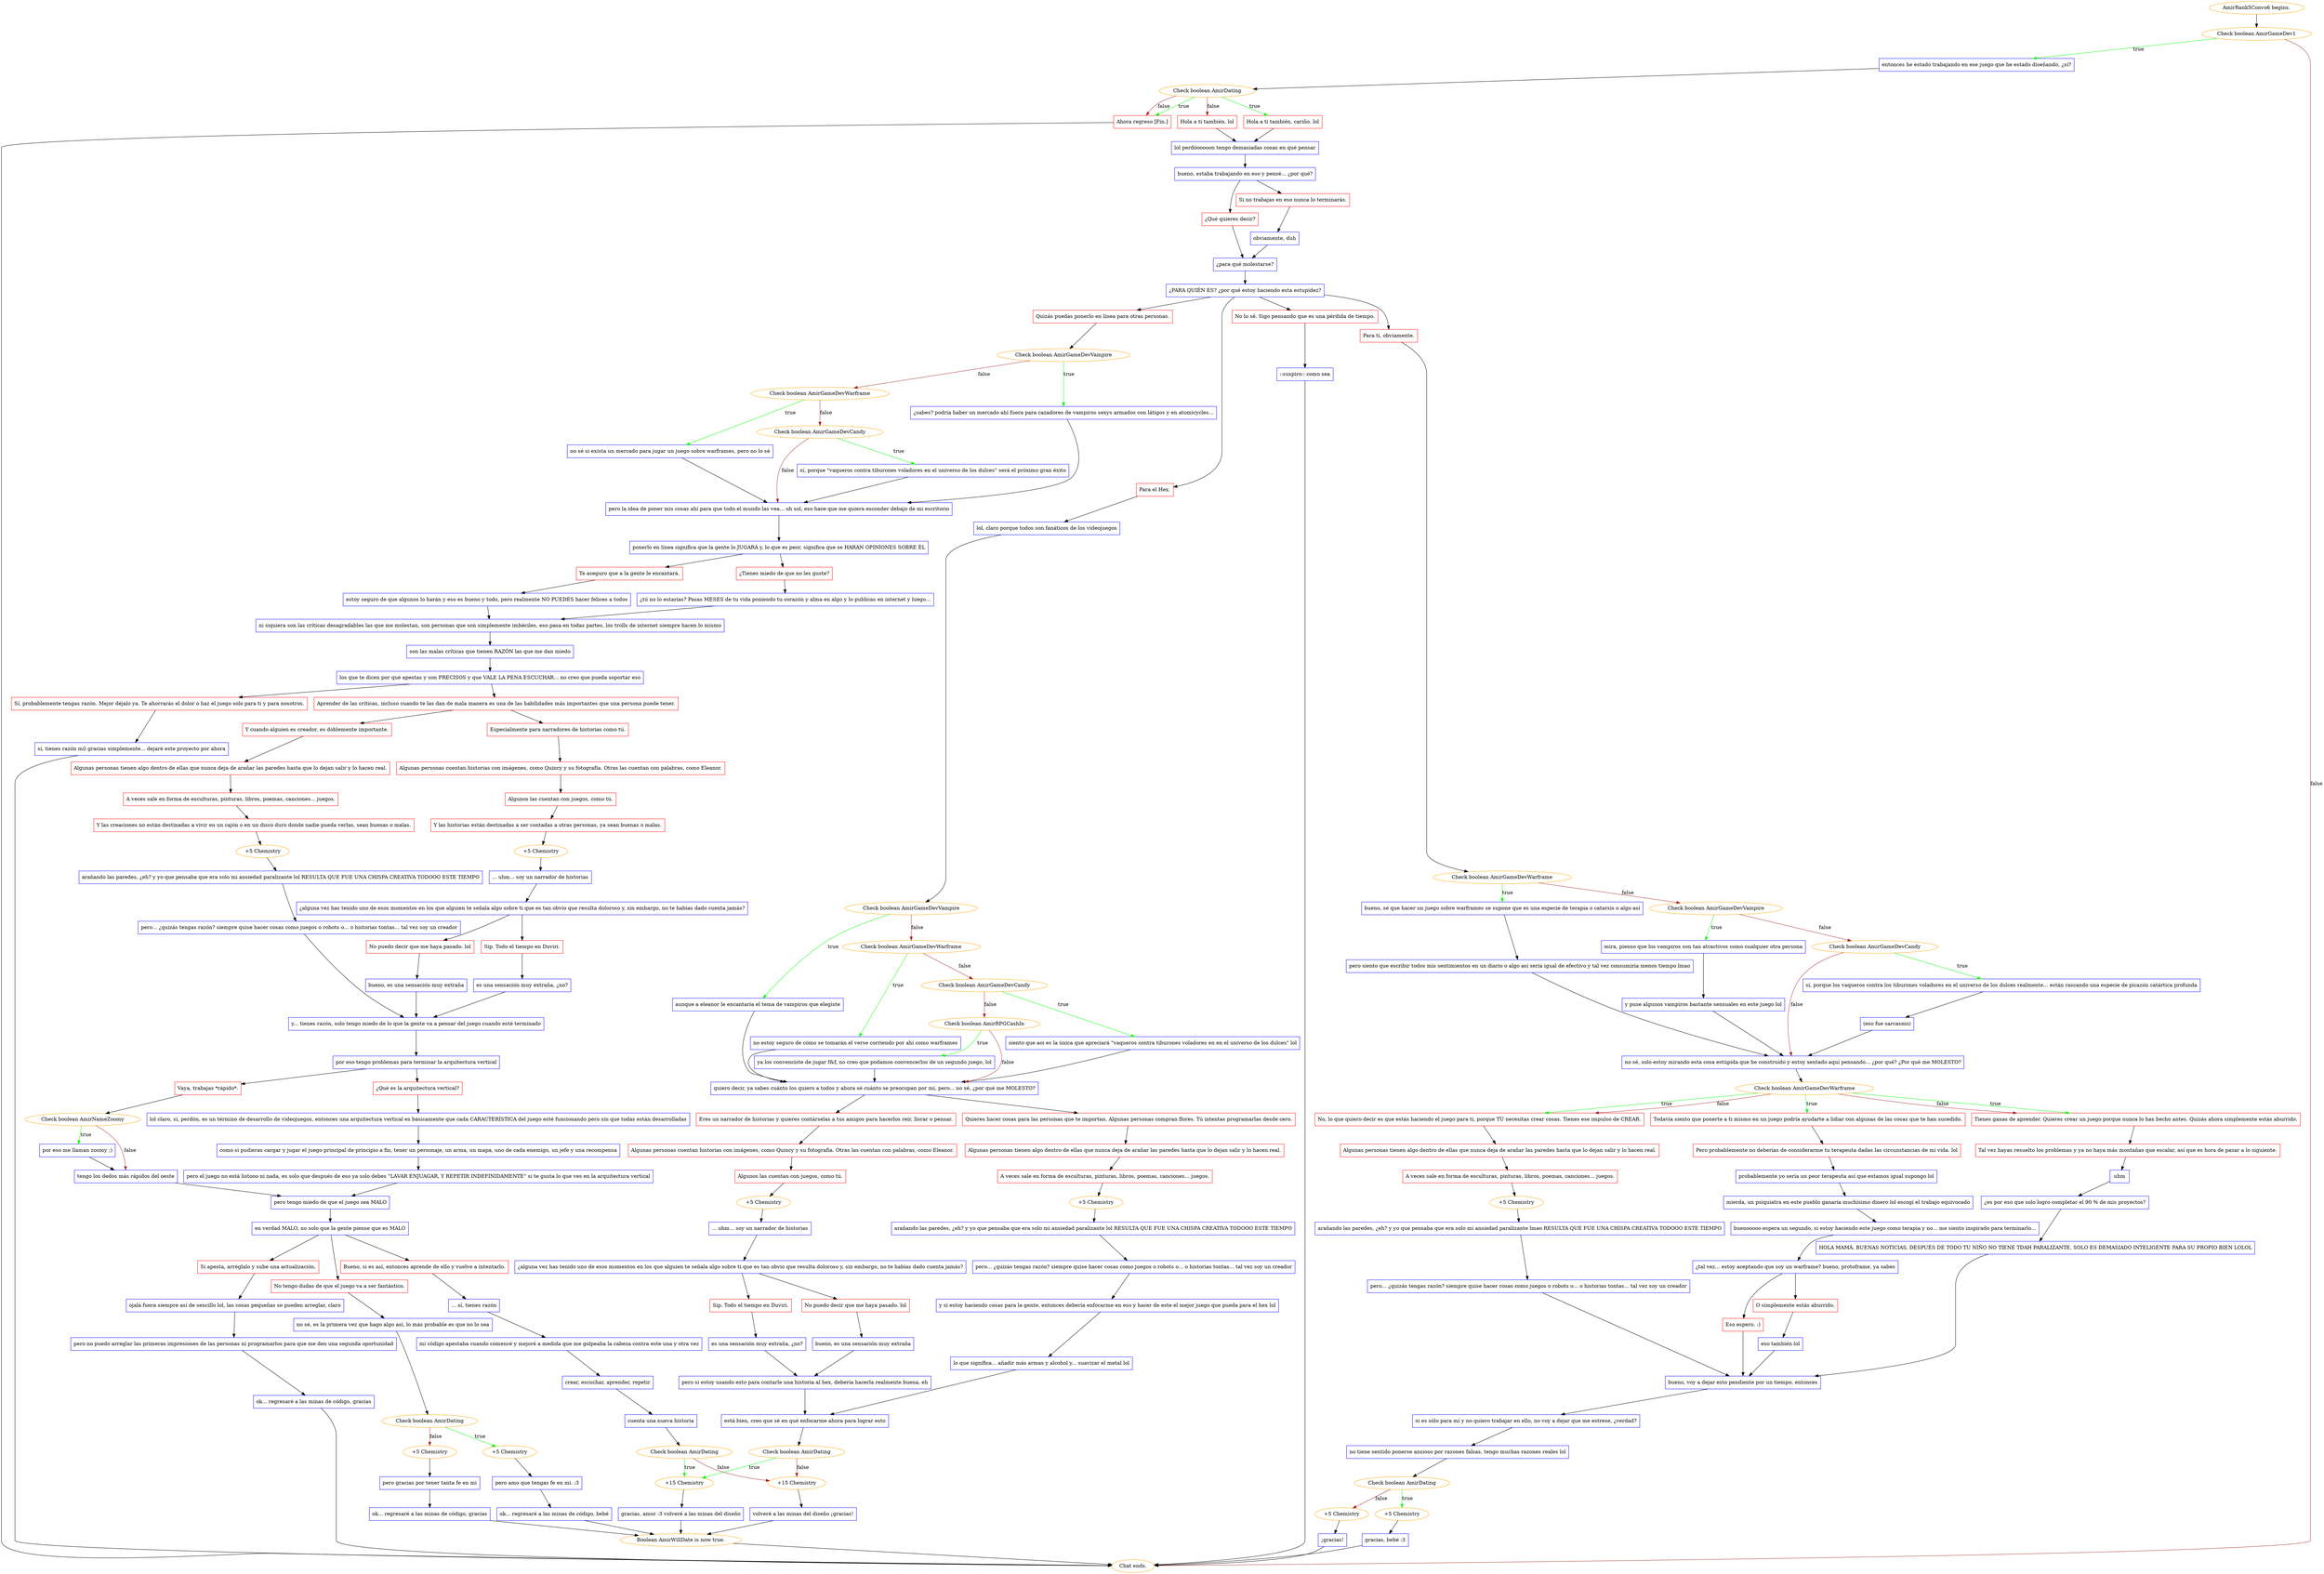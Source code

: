 digraph {
	"AmirRank5Convo6 begins." [color=orange];
		"AmirRank5Convo6 begins." -> j433418343;
	j433418343 [label="Check boolean AmirGameDev1",color=orange];
		j433418343 -> j3398823846 [label=true,color=green];
		j433418343 -> "Chat ends." [label=false,color=brown];
	j3398823846 [label="entonces he estado trabajando en ese juego que he estado diseñando, ¿sí?",shape=box,color=blue];
		j3398823846 -> j1196383585;
	"Chat ends." [color=orange];
	j1196383585 [label="Check boolean AmirDating",color=orange];
		j1196383585 -> j511456259 [label=true,color=green];
		j1196383585 -> j748316381 [label=true,color=green];
		j1196383585 -> j3576791809 [label=false,color=brown];
		j1196383585 -> j748316381 [label=false,color=brown];
	j511456259 [label="Hola a ti también, cariño. lol",shape=box,color=red];
		j511456259 -> j3485726622;
	j748316381 [label="Ahora regreso [Fin.]",shape=box,color=red];
		j748316381 -> "Chat ends.";
	j3576791809 [label="Hola a ti también. lol",shape=box,color=red];
		j3576791809 -> j3485726622;
	j3485726622 [label="lol perdóooooon tengo demasiadas cosas en qué pensar",shape=box,color=blue];
		j3485726622 -> j3042814106;
	j3042814106 [label="bueno, estaba trabajando en eso y pensé... ¿por qué?",shape=box,color=blue];
		j3042814106 -> j860472242;
		j3042814106 -> j4035187976;
	j860472242 [label="¿Qué quieres decir?",shape=box,color=red];
		j860472242 -> j2392858994;
	j4035187976 [label="Si no trabajas en eso nunca lo terminarás.",shape=box,color=red];
		j4035187976 -> j1510137057;
	j2392858994 [label="¿para qué molestarse?",shape=box,color=blue];
		j2392858994 -> j3814989709;
	j1510137057 [label="obviamente, duh",shape=box,color=blue];
		j1510137057 -> j2392858994;
	j3814989709 [label="¿PARA QUIÉN ES? ¿por qué estoy haciendo esta estupidez?",shape=box,color=blue];
		j3814989709 -> j3516596170;
		j3814989709 -> j2187907566;
		j3814989709 -> j1198739051;
		j3814989709 -> j770623207;
	j3516596170 [label="Para ti, obviamente.",shape=box,color=red];
		j3516596170 -> j1134900862;
	j2187907566 [label="Para el Hex.",shape=box,color=red];
		j2187907566 -> j4143842189;
	j1198739051 [label="Quizás puedas ponerlo en línea para otras personas.",shape=box,color=red];
		j1198739051 -> j783743325;
	j770623207 [label="No lo sé. Sigo pensando que es una pérdida de tiempo.",shape=box,color=red];
		j770623207 -> j203195374;
	j1134900862 [label="Check boolean AmirGameDevWarframe",color=orange];
		j1134900862 -> j2289617777 [label=true,color=green];
		j1134900862 -> j785850138 [label=false,color=brown];
	j4143842189 [label="lol, claro porque todos son fanáticos de los videojuegos",shape=box,color=blue];
		j4143842189 -> j1678781234;
	j783743325 [label="Check boolean AmirGameDevVampire",color=orange];
		j783743325 -> j2383694333 [label=true,color=green];
		j783743325 -> j482911157 [label=false,color=brown];
	j203195374 [label="::suspiro:: como sea",shape=box,color=blue];
		j203195374 -> "Chat ends.";
	j2289617777 [label="bueno, sé que hacer un juego sobre warframes se supone que es una especie de terapia o catarsis o algo así",shape=box,color=blue];
		j2289617777 -> j1601683625;
	j785850138 [label="Check boolean AmirGameDevVampire",color=orange];
		j785850138 -> j3055427067 [label=true,color=green];
		j785850138 -> j2367520459 [label=false,color=brown];
	j1678781234 [label="Check boolean AmirGameDevVampire",color=orange];
		j1678781234 -> j1807746679 [label=true,color=green];
		j1678781234 -> j946229692 [label=false,color=brown];
	j2383694333 [label="¿sabes? podría haber un mercado ahí fuera para cazadores de vampiros sexys armados con látigos y en atomicycles...",shape=box,color=blue];
		j2383694333 -> j704553438;
	j482911157 [label="Check boolean AmirGameDevWarframe",color=orange];
		j482911157 -> j3549656552 [label=true,color=green];
		j482911157 -> j352057256 [label=false,color=brown];
	j1601683625 [label="pero siento que escribir todos mis sentimientos en un diario o algo así sería igual de efectivo y tal vez consumiría menos tiempo lmao",shape=box,color=blue];
		j1601683625 -> j4138545161;
	j3055427067 [label="mira, pienso que los vampiros son tan atractivos como cualquier otra persona",shape=box,color=blue];
		j3055427067 -> j1327064089;
	j2367520459 [label="Check boolean AmirGameDevCandy",color=orange];
		j2367520459 -> j3557410191 [label=true,color=green];
		j2367520459 -> j4138545161 [label=false,color=brown];
	j1807746679 [label="aunque a eleanor le encantaría el tema de vampiros que elegiste",shape=box,color=blue];
		j1807746679 -> j4117907584;
	j946229692 [label="Check boolean AmirGameDevWarframe",color=orange];
		j946229692 -> j4290990368 [label=true,color=green];
		j946229692 -> j1025063388 [label=false,color=brown];
	j704553438 [label="pero la idea de poner mis cosas ahí para que todo el mundo las vea... oh sol, eso hace que me quiera esconder debajo de mi escritorio",shape=box,color=blue];
		j704553438 -> j1632363351;
	j3549656552 [label="no sé si exista un mercado para jugar un juego sobre warframes, pero no lo sé",shape=box,color=blue];
		j3549656552 -> j704553438;
	j352057256 [label="Check boolean AmirGameDevCandy",color=orange];
		j352057256 -> j3513260740 [label=true,color=green];
		j352057256 -> j704553438 [label=false,color=brown];
	j4138545161 [label="no sé, solo estoy mirando esta cosa estúpida que he construido y estoy sentado aquí pensando... ¿por qué? ¿Por qué me MOLESTO?",shape=box,color=blue];
		j4138545161 -> j1409009931;
	j1327064089 [label="y puse algunos vampiros bastante sensuales en este juego lol",shape=box,color=blue];
		j1327064089 -> j4138545161;
	j3557410191 [label="sí, porque los vaqueros contra los tiburones voladores en el universo de los dulces realmente... están rascando una especie de picazón catártica profunda",shape=box,color=blue];
		j3557410191 -> j4193762569;
	j4117907584 [label="quiero decir, ya sabes cuánto los quiero a todos y ahora sé cuánto se preocupan por mí, pero... no sé, ¿por qué me MOLESTO?",shape=box,color=blue];
		j4117907584 -> j2614123065;
		j4117907584 -> j971719064;
	j4290990368 [label="no estoy seguro de cómo se tomarán el verse corriendo por ahí como warframes",shape=box,color=blue];
		j4290990368 -> j4117907584;
	j1025063388 [label="Check boolean AmirGameDevCandy",color=orange];
		j1025063388 -> j3746291122 [label=true,color=green];
		j1025063388 -> j2469066527 [label=false,color=brown];
	j1632363351 [label="ponerlo en línea significa que la gente lo JUGARÁ y, lo que es peor, significa que se HARÁN OPINIONES SOBRE ÉL",shape=box,color=blue];
		j1632363351 -> j2400924307;
		j1632363351 -> j2810634996;
	j3513260740 [label="sí, porque \"vaqueros contra tiburones voladores en el universo de los dulces\" será el próximo gran éxito",shape=box,color=blue];
		j3513260740 -> j704553438;
	j1409009931 [label="Check boolean AmirGameDevWarframe",color=orange];
		j1409009931 -> j1368475490 [label=true,color=green];
		j1409009931 -> j2533715992 [label=true,color=green];
		j1409009931 -> j2066684381 [label=true,color=green];
		j1409009931 -> j2533715992 [label=false,color=brown];
		j1409009931 -> j2066684381 [label=false,color=brown];
	j4193762569 [label="(eso fue sarcasmo)",shape=box,color=blue];
		j4193762569 -> j4138545161;
	j2614123065 [label="Quieres hacer cosas para las personas que te importan. Algunas personas compran flores. Tú intentas programarlas desde cero.",shape=box,color=red];
		j2614123065 -> j989297855;
	j971719064 [label="Eres un narrador de historias y quieres contárselas a tus amigos para hacerlos reír, llorar o pensar.",shape=box,color=red];
		j971719064 -> j473229864;
	j3746291122 [label="siento que aoi es la única que apreciará \"vaqueros contra tiburones voladores en en el universo de los dulces\" lol",shape=box,color=blue];
		j3746291122 -> j4117907584;
	j2469066527 [label="Check boolean AmirRPGCashIn",color=orange];
		j2469066527 -> j1297347514 [label=true,color=green];
		j2469066527 -> j4117907584 [label=false,color=brown];
	j2400924307 [label="Te aseguro que a la gente le encantará.",shape=box,color=red];
		j2400924307 -> j1695001789;
	j2810634996 [label="¿Tienes miedo de que no les guste?",shape=box,color=red];
		j2810634996 -> j3252557589;
	j1368475490 [label="Todavía siento que ponerte a ti mismo en un juego podría ayudarte a lidiar con algunas de las cosas que te han sucedido.",shape=box,color=red];
		j1368475490 -> j1817861168;
	j2533715992 [label="No, lo que quiero decir es que estás haciendo el juego para ti, porque TÚ necesitas crear cosas. Tienes ese impulso de CREAR.",shape=box,color=red];
		j2533715992 -> j3145522012;
	j2066684381 [label="Tienes ganas de aprender. Quieres crear un juego porque nunca lo has hecho antes. Quizás ahora simplemente estás aburrido.",shape=box,color=red];
		j2066684381 -> j830416448;
	j989297855 [label="Algunas personas tienen algo dentro de ellas que nunca deja de arañar las paredes hasta que lo dejan salir y lo hacen real.",shape=box,color=red];
		j989297855 -> j3267827556;
	j473229864 [label="Algunas personas cuentan historias con imágenes, como Quincy y su fotografía. Otras las cuentan con palabras, como Eleanor.",shape=box,color=red];
		j473229864 -> j2291560937;
	j1297347514 [label="ya los convenciste de jugar f&f, no creo que podamos convencerlos de un segundo juego, lol",shape=box,color=blue];
		j1297347514 -> j4117907584;
	j1695001789 [label="estoy seguro de que algunos lo harán y eso es bueno y todo, pero realmente NO PUEDES hacer felices a todos",shape=box,color=blue];
		j1695001789 -> j3427459499;
	j3252557589 [label="¿tú no lo estarías? Pasas MESES de tu vida poniendo tu corazón y alma en algo y lo publicas en internet y luego...",shape=box,color=blue];
		j3252557589 -> j3427459499;
	j1817861168 [label="Pero probablemente no deberías de considerarme tu terapeuta dadas las circunstancias de mi vida. lol",shape=box,color=red];
		j1817861168 -> j2976037431;
	j3145522012 [label="Algunas personas tienen algo dentro de ellas que nunca deja de arañar las paredes hasta que lo dejan salir y lo hacen real.",shape=box,color=red];
		j3145522012 -> j3844024510;
	j830416448 [label="Tal vez hayas resuelto los problemas y ya no haya más montañas que escalar, así que es hora de pasar a lo siguiente.",shape=box,color=red];
		j830416448 -> j849912178;
	j3267827556 [label="A veces sale en forma de esculturas, pinturas, libros, poemas, canciones... juegos.",shape=box,color=red];
		j3267827556 -> j2111741107;
	j2291560937 [label="Algunos las cuentan con juegos, como tú.",shape=box,color=red];
		j2291560937 -> j1113980459;
	j3427459499 [label="ni siquiera son las críticas desagradables las que me molestan, son personas que son simplemente imbéciles, eso pasa en todas partes, los trolls de internet siempre hacen lo mismo",shape=box,color=blue];
		j3427459499 -> j1652846100;
	j2976037431 [label="probablemente yo sería un peor terapeuta así que estamos igual supongo lol",shape=box,color=blue];
		j2976037431 -> j2540781350;
	j3844024510 [label="A veces sale en forma de esculturas, pinturas, libros, poemas, canciones... juegos.",shape=box,color=red];
		j3844024510 -> j2159333092;
	j849912178 [label="uhm",shape=box,color=blue];
		j849912178 -> j2468173137;
	j2111741107 [label="+5 Chemistry",color=orange];
		j2111741107 -> j729332704;
	j1113980459 [label="+5 Chemistry",color=orange];
		j1113980459 -> j3554487331;
	j1652846100 [label="son las malas críticas que tienen RAZÓN las que me dan miedo",shape=box,color=blue];
		j1652846100 -> j1443318626;
	j2540781350 [label="mierda, un psiquiatra en este pueblo ganaría muchísimo dinero lol escogí el trabajo equivocado",shape=box,color=blue];
		j2540781350 -> j675400442;
	j2159333092 [label="+5 Chemistry",color=orange];
		j2159333092 -> j2317503979;
	j2468173137 [label="¿es por eso que solo logro completar el 90 % de mis proyectos?",shape=box,color=blue];
		j2468173137 -> j2584664756;
	j729332704 [label="arañando las paredes, ¿eh? y yo que pensaba que era solo mi ansiedad paralizante lol RESULTA QUE FUE UNA CHISPA CREATIVA TODOOO ESTE TIEMPO",shape=box,color=blue];
		j729332704 -> j2595173576;
	j3554487331 [label="... uhm... soy un narrador de historias",shape=box,color=blue];
		j3554487331 -> j4000009932;
	j1443318626 [label="los que te dicen por qué apestas y son PRECISOS y que VALE LA PENA ESCUCHAR... no creo que pueda soportar eso",shape=box,color=blue];
		j1443318626 -> j3898821664;
		j1443318626 -> j901229065;
	j675400442 [label="buenooooo espera un segundo, si estoy haciendo este juego como terapia y no... me siento inspirado para terminarlo...",shape=box,color=blue];
		j675400442 -> j3205690768;
	j2317503979 [label="arañando las paredes, ¿eh? y yo que pensaba que era solo mi ansiedad paralizante lmao RESULTA QUE FUE UNA CHISPA CREATIVA TODOOO ESTE TIEMPO",shape=box,color=blue];
		j2317503979 -> j1015106101;
	j2584664756 [label="HOLA MAMÁ, BUENAS NOTICIAS, DESPUÉS DE TODO TU NIÑO NO TIENE TDAH PARALIZANTE, SOLO ES DEMASIADO INTELIGENTE PARA SU PROPIO BIEN LOLOL",shape=box,color=blue];
		j2584664756 -> j949410267;
	j2595173576 [label="pero... ¿quizás tengas razón? siempre quise hacer cosas como juegos o robots o... o historias tontas... tal vez soy un creador",shape=box,color=blue];
		j2595173576 -> j2256165247;
	j4000009932 [label="¿alguna vez has tenido uno de esos momentos en los que alguien te señala algo sobre ti que es tan obvio que resulta doloroso y, sin embargo, no te habías dado cuenta jamás?",shape=box,color=blue];
		j4000009932 -> j1653080480;
		j4000009932 -> j215004948;
	j3898821664 [label="Aprender de las críticas, incluso cuando te las dan de mala manera es una de las habilidades más importantes que una persona puede tener.",shape=box,color=red];
		j3898821664 -> j1876932803;
		j3898821664 -> j1282774151;
	j901229065 [label="Sí, probablemente tengas razón. Mejor déjalo ya. Te ahorrarás el dolor o haz el juego solo para ti y para nosotros.",shape=box,color=red];
		j901229065 -> j3433698399;
	j3205690768 [label="¿tal vez... estoy aceptando que soy un warframe? bueno, protoframe, ya sabes",shape=box,color=blue];
		j3205690768 -> j1999822409;
		j3205690768 -> j3245353135;
	j1015106101 [label="pero... ¿quizás tengas razón? siempre quise hacer cosas como juegos o robots o... o historias tontas... tal vez soy un creador",shape=box,color=blue];
		j1015106101 -> j949410267;
	j949410267 [label="bueno, voy a dejar esto pendiente por un tiempo, entonces",shape=box,color=blue];
		j949410267 -> j1910198362;
	j2256165247 [label="y si estoy haciendo cosas para la gente, entonces debería enfocarme en eso y hacer de este el mejor juego que pueda para el hex lol",shape=box,color=blue];
		j2256165247 -> j2017268736;
	j1653080480 [label="Sip. Todo el tiempo en Duviri.",shape=box,color=red];
		j1653080480 -> j3524513018;
	j215004948 [label="No puedo decir que me haya pasado. lol",shape=box,color=red];
		j215004948 -> j3327678789;
	j1876932803 [label="Y cuando alguien es creador, es doblemente importante.",shape=box,color=red];
		j1876932803 -> j916089862;
	j1282774151 [label="Especialmente para narradores de historias como tú.",shape=box,color=red];
		j1282774151 -> j1236044192;
	j3433698399 [label="sí, tienes razón mil gracias simplemente... dejaré este proyecto por ahora",shape=box,color=blue];
		j3433698399 -> "Chat ends.";
	j1999822409 [label="O simplemente estás aburrido.",shape=box,color=red];
		j1999822409 -> j3022349808;
	j3245353135 [label="Eso espero. :)",shape=box,color=red];
		j3245353135 -> j949410267;
	j1910198362 [label="si es sólo para mí y no quiero trabajar en ello, no voy a dejar que me estrese, ¿verdad?",shape=box,color=blue];
		j1910198362 -> j1576682441;
	j2017268736 [label="lo que significa... añadir más armas y alcohol y... suavizar el metal lol",shape=box,color=blue];
		j2017268736 -> j1236004032;
	j3524513018 [label="es una sensación muy extraña, ¿no?",shape=box,color=blue];
		j3524513018 -> j2602417805;
	j3327678789 [label="bueno, es una sensación muy extraña",shape=box,color=blue];
		j3327678789 -> j2602417805;
	j916089862 [label="Algunas personas tienen algo dentro de ellas que nunca deja de arañar las paredes hasta que lo dejan salir y lo hacen real.",shape=box,color=red];
		j916089862 -> j1769070209;
	j1236044192 [label="Algunas personas cuentan historias con imágenes, como Quincy y su fotografía. Otras las cuentan con palabras, como Eleanor.",shape=box,color=red];
		j1236044192 -> j169693289;
	j3022349808 [label="eso también lol",shape=box,color=blue];
		j3022349808 -> j949410267;
	j1576682441 [label="no tiene sentido ponerse ansioso por razones falsas, tengo muchas razones reales lol",shape=box,color=blue];
		j1576682441 -> j2458885787;
	j1236004032 [label="está bien, creo que sé en qué enfocarme ahora para lograr esto",shape=box,color=blue];
		j1236004032 -> j3586300413;
	j2602417805 [label="pero si estoy usando esto para contarle una historia al hex, debería hacerla realmente buena, eh",shape=box,color=blue];
		j2602417805 -> j1236004032;
	j1769070209 [label="A veces sale en forma de esculturas, pinturas, libros, poemas, canciones... juegos.",shape=box,color=red];
		j1769070209 -> j562744313;
	j169693289 [label="Algunos las cuentan con juegos, como tú.",shape=box,color=red];
		j169693289 -> j1918452873;
	j2458885787 [label="Check boolean AmirDating",color=orange];
		j2458885787 -> j1006969961 [label=true,color=green];
		j2458885787 -> j2757322621 [label=false,color=brown];
	j3586300413 [label="Check boolean AmirDating",color=orange];
		j3586300413 -> j2029799795 [label=true,color=green];
		j3586300413 -> j3292708300 [label=false,color=brown];
	j562744313 [label="Y las creaciones no están destinadas a vivir en un cajón o en un disco duro donde nadie pueda verlas, sean buenas o malas.",shape=box,color=red];
		j562744313 -> j3067656199;
	j1918452873 [label="Y las historias están destinadas a ser contadas a otras personas, ya sean buenas o malas.",shape=box,color=red];
		j1918452873 -> j943087032;
	j1006969961 [label="+5 Chemistry",color=orange];
		j1006969961 -> j2681619460;
	j2757322621 [label="+5 Chemistry",color=orange];
		j2757322621 -> j2628373679;
	j2029799795 [label="+15 Chemistry",color=orange];
		j2029799795 -> j4221015551;
	j3292708300 [label="+15 Chemistry",color=orange];
		j3292708300 -> j461589823;
	j3067656199 [label="+5 Chemistry",color=orange];
		j3067656199 -> j1779282291;
	j943087032 [label="+5 Chemistry",color=orange];
		j943087032 -> j502348470;
	j2681619460 [label="gracias, bebé :3",shape=box,color=blue];
		j2681619460 -> "Chat ends.";
	j2628373679 [label="¡gracias!",shape=box,color=blue];
		j2628373679 -> "Chat ends.";
	j4221015551 [label="gracias, amor :3 volveré a las minas del diseño",shape=box,color=blue];
		j4221015551 -> j1538486228;
	j461589823 [label="volveré a las minas del diseño ¡gracias!",shape=box,color=blue];
		j461589823 -> j1538486228;
	j1779282291 [label="arañando las paredes, ¿eh? y yo que pensaba que era solo mi ansiedad paralizante lol RESULTA QUE FUE UNA CHISPA CREATIVA TODOOO ESTE TIEMPO",shape=box,color=blue];
		j1779282291 -> j4145537870;
	j502348470 [label="... uhm... soy un narrador de historias",shape=box,color=blue];
		j502348470 -> j918866063;
	j1538486228 [label="Boolean AmirWillDate is now true.",color=orange];
		j1538486228 -> "Chat ends.";
	j4145537870 [label="pero... ¿quizás tengas razón? siempre quise hacer cosas como juegos o robots o... o historias tontas... tal vez soy un creador",shape=box,color=blue];
		j4145537870 -> j1239605869;
	j918866063 [label="¿alguna vez has tenido uno de esos momentos en los que alguien te señala algo sobre ti que es tan obvio que resulta doloroso y, sin embargo, no te habías dado cuenta jamás?",shape=box,color=blue];
		j918866063 -> j330568702;
		j918866063 -> j1520468932;
	j1239605869 [label="y... tienes razón, solo tengo miedo de lo que la gente va a pensar del juego cuando esté terminado",shape=box,color=blue];
		j1239605869 -> j3540798976;
	j330568702 [label="Sip. Todo el tiempo en Duviri.",shape=box,color=red];
		j330568702 -> j3118829374;
	j1520468932 [label="No puedo decir que me haya pasado. lol",shape=box,color=red];
		j1520468932 -> j2189119408;
	j3540798976 [label="por eso tengo problemas para terminar la arquitectura vertical",shape=box,color=blue];
		j3540798976 -> j133124085;
		j3540798976 -> j559719852;
	j3118829374 [label="es una sensación muy extraña, ¿no?",shape=box,color=blue];
		j3118829374 -> j1239605869;
	j2189119408 [label="bueno, es una sensación muy extraña",shape=box,color=blue];
		j2189119408 -> j1239605869;
	j133124085 [label="¿Qué es la arquitectura vertical?",shape=box,color=red];
		j133124085 -> j1894578713;
	j559719852 [label="Vaya, trabajas *rápido*.",shape=box,color=red];
		j559719852 -> j452354366;
	j1894578713 [label="lol claro, sí, perdón, es un término de desarrollo de videojuegos, entonces una arquitectura vertical es básicamente que cada CARACTERÍSTICA del juego esté funcionando pero sin que todas están desarrolladas",shape=box,color=blue];
		j1894578713 -> j2525637266;
	j452354366 [label="Check boolean AmirNameZoomy",color=orange];
		j452354366 -> j3036503918 [label=true,color=green];
		j452354366 -> j2466198991 [label=false,color=brown];
	j2525637266 [label="como si pudieras cargar y jugar el juego principal de principio a fin, tener un personaje, un arma, un mapa, uno de cada enemigo, un jefe y una recompensa",shape=box,color=blue];
		j2525637266 -> j3709958334;
	j3036503918 [label="por eso me llaman zoomy ;)",shape=box,color=blue];
		j3036503918 -> j2466198991;
	j2466198991 [label="tengo los dedos más rápidos del oeste",shape=box,color=blue];
		j2466198991 -> j3130875221;
	j3709958334 [label="pero el juego no está listooo ni nada, es solo que después de eso ya solo debes \"LAVAR ENJUAGAR, Y REPETIR INDEFINIDAMENTE\" si te gusta lo que ves en la arquitectura vertical",shape=box,color=blue];
		j3709958334 -> j3130875221;
	j3130875221 [label="pero tengo miedo de que el juego sea MALO",shape=box,color=blue];
		j3130875221 -> j3227954775;
	j3227954775 [label="en verdad MALO, no solo que la gente piense que es MALO",shape=box,color=blue];
		j3227954775 -> j333389371;
		j3227954775 -> j3199124357;
		j3227954775 -> j3656667779;
	j333389371 [label="No tengo dudas de que el juego va a ser fantástico.",shape=box,color=red];
		j333389371 -> j927694916;
	j3199124357 [label="Bueno, si es así, entonces aprende de ello y vuelve a intentarlo.",shape=box,color=red];
		j3199124357 -> j1365746376;
	j3656667779 [label="Si apesta, arréglalo y sube una actualización.",shape=box,color=red];
		j3656667779 -> j3728455568;
	j927694916 [label="no sé, es la primera vez que hago algo así, lo más probable es que no lo sea",shape=box,color=blue];
		j927694916 -> j486106835;
	j1365746376 [label="... sí, tienes razón",shape=box,color=blue];
		j1365746376 -> j310725451;
	j3728455568 [label="ojalá fuera siempre así de sencillo lol, las cosas pequeñas se pueden arreglar, claro",shape=box,color=blue];
		j3728455568 -> j164496733;
	j486106835 [label="Check boolean AmirDating",color=orange];
		j486106835 -> j914370571 [label=true,color=green];
		j486106835 -> j2597400234 [label=false,color=brown];
	j310725451 [label="mi código apestaba cuando comencé y mejoré a medida que me golpeaba la cabeza contra este una y otra vez",shape=box,color=blue];
		j310725451 -> j1304103778;
	j164496733 [label="pero no puedo arreglar las primeras impresiones de las personas ni programarlos para que me den una segunda oportunidad",shape=box,color=blue];
		j164496733 -> j1772361516;
	j914370571 [label="+5 Chemistry",color=orange];
		j914370571 -> j1247022257;
	j2597400234 [label="+5 Chemistry",color=orange];
		j2597400234 -> j1193800197;
	j1304103778 [label="crear, escuchar, aprender, repetir",shape=box,color=blue];
		j1304103778 -> j3977495931;
	j1772361516 [label="ok... regresaré a las minas de código, gracias",shape=box,color=blue];
		j1772361516 -> "Chat ends.";
	j1247022257 [label="pero amo que tengas fe en mi. :3",shape=box,color=blue];
		j1247022257 -> j3302302765;
	j1193800197 [label="pero gracias por tener tanta fe en mi",shape=box,color=blue];
		j1193800197 -> j456517130;
	j3977495931 [label="cuenta una nueva historia",shape=box,color=blue];
		j3977495931 -> j3641190794;
	j3302302765 [label="ok... regresaré a las minas de código, bebé",shape=box,color=blue];
		j3302302765 -> j1538486228;
	j456517130 [label="ok... regresaré a las minas de código, gracias",shape=box,color=blue];
		j456517130 -> j1538486228;
	j3641190794 [label="Check boolean AmirDating",color=orange];
		j3641190794 -> j2029799795 [label=true,color=green];
		j3641190794 -> j3292708300 [label=false,color=brown];
}